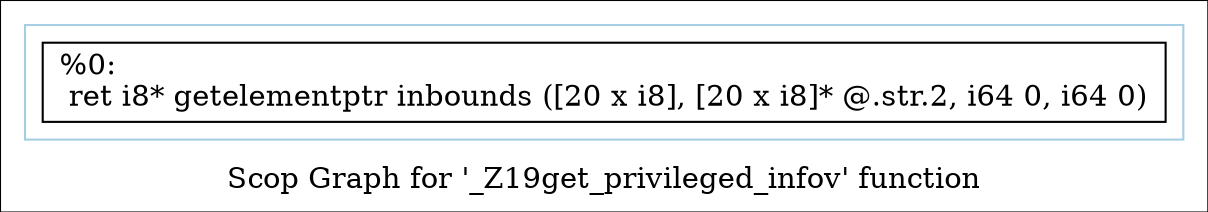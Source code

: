 digraph "Scop Graph for '_Z19get_privileged_infov' function" {
	label="Scop Graph for '_Z19get_privileged_infov' function";

	Node0x24bcdd0 [shape=record,label="{%0:\l  ret i8* getelementptr inbounds ([20 x i8], [20 x i8]* @.str.2, i64 0, i64 0)\l}"];
	colorscheme = "paired12"
        subgraph cluster_0x24dff40 {
          label = "";
          style = solid;
          color = 1
          Node0x24bcdd0;
        }
}
